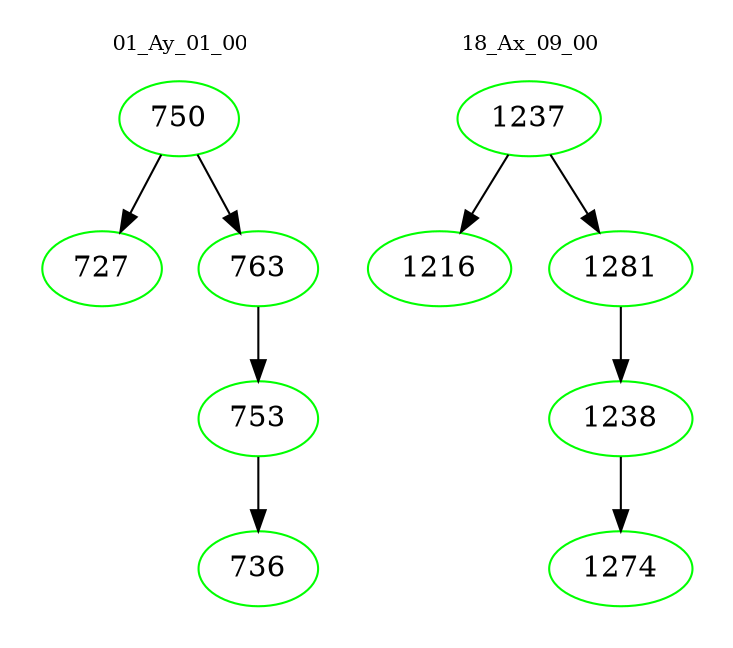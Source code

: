 digraph{
subgraph cluster_0 {
color = white
label = "01_Ay_01_00";
fontsize=10;
T0_750 [label="750", color="green"]
T0_750 -> T0_727 [color="black"]
T0_727 [label="727", color="green"]
T0_750 -> T0_763 [color="black"]
T0_763 [label="763", color="green"]
T0_763 -> T0_753 [color="black"]
T0_753 [label="753", color="green"]
T0_753 -> T0_736 [color="black"]
T0_736 [label="736", color="green"]
}
subgraph cluster_1 {
color = white
label = "18_Ax_09_00";
fontsize=10;
T1_1237 [label="1237", color="green"]
T1_1237 -> T1_1216 [color="black"]
T1_1216 [label="1216", color="green"]
T1_1237 -> T1_1281 [color="black"]
T1_1281 [label="1281", color="green"]
T1_1281 -> T1_1238 [color="black"]
T1_1238 [label="1238", color="green"]
T1_1238 -> T1_1274 [color="black"]
T1_1274 [label="1274", color="green"]
}
}
